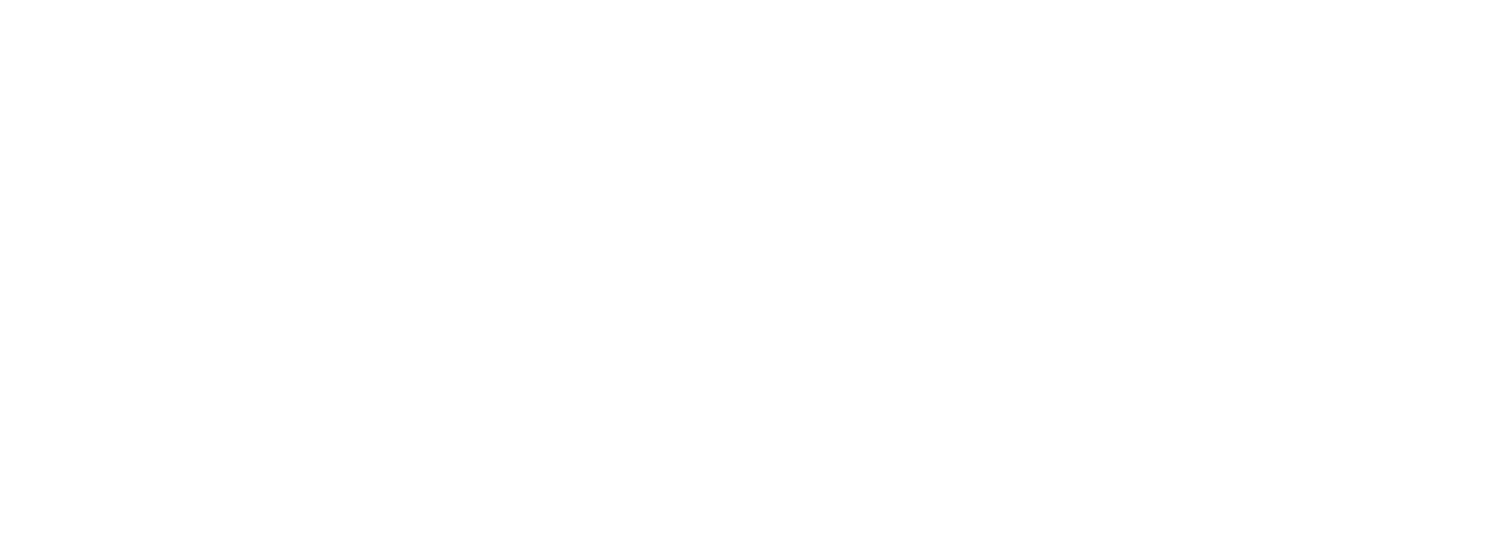digraph {
  node [shape=box, fontcolor="white", color="white"];
  edge [color="white"]

  bgcolor="transparent"

  Functor [label=<<b>  Functor </b>>,color="white", fontcolor="white", penwidth=2];
  Functor -> Applicative [color="white"];
  Functor -> Traversable [color="white"];

  Apply [color="white", fontcolor="white"];
  Apply -> Applicative [color="white"];
  Semigroup -> Apply [constraint=false; style=dotted; arrowhead=none; color="white"];

  Applicative [color="white", fontcolor="white"];
  Applicative -> Alternative [color="white"];
  Applicative -> Monad [color="white"];
  Applicative -> Traversable [style=dotted; arrowhead=none; color="white"];

  Monad [color="white"];
  Monad -> MonadPlus [color="white"];
  Monad -> MonadFix [color="white"];
  Monad -> ArrowApply [style=bold, arrowhead=none; color="white"];

  Semigroup [color="white"];
  Semigroup -> Monoid [color="white"];
  // Semigroup -> Monoid [label="   identity", color="white", fontcolor="white"];

  Monoid [color="white", fontcolor="white"];
  Monoid -> Applicative [constraint=false; style=dotted; arrowhead=none; color="white"];
  Monoid -> Category [constraint=false; style=dotted; arrowhead=none; color="white"];
  Monoid -> Alternative [style=dotted; arrowhead=none; color="white"];
  Monoid -> MonadPlus [style=dotted; arrowhead=none; color="white"];
  Monoid -> ArrowPlus [style=dotted; arrowhead=none; color="white"];
  Monoid -> Foldable [style=dotted; arrowhead=none; color="white"];
  Monoid -> Monad [style=dotted; arrowhead=none; color="white"];

  Category [color="white", fontcolor="white"];
  Category -> Arrow [color="white"];

  Arrow [color="white", fontcolor="white"];
  Arrow -> ArrowChoice [color="white"];
  Arrow -> ArrowApply [color="white"];
  Arrow -> ArrowZero [color="white"];
  
  ArrowChoice [color="white", fontcolor="white"];
  ArrowApply [color="white", fontcolor="white"];
  ArrowZero [color="white", fontcolor="white"];
  ArrowZero -> ArrowPlus [color="white"];
  
  ArrowPlus [color="white", fontcolor="white"];
  {rank = same; Arrow; ArrowZero; ArrowPlus}

  Foldable [color="white", fontcolor="white"];
  Foldable -> Traversable [color="white"];
  
  Traversable [color="white", fontcolor="white"];
  
  Alternative [color="white", fontcolor="white"];
  
  MonadPlus [color="white", fontcolor="white"];
  MonadFix [color="white", fontcolor="white"];
}
